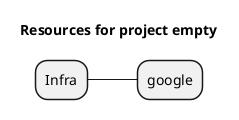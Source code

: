 @startmindmap
title Resources for project empty
skinparam monochrome true
+ Infra
++ google

@endmindmap